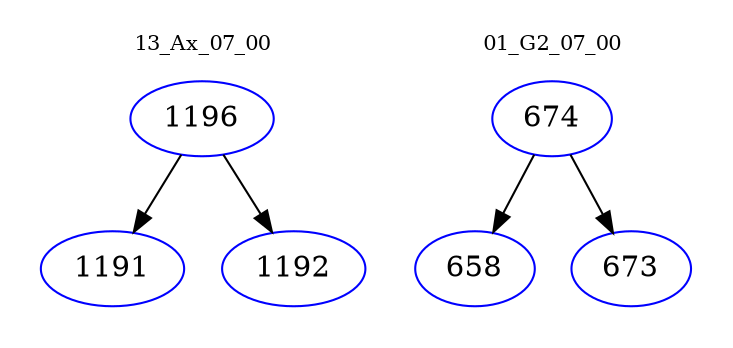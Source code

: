 digraph{
subgraph cluster_0 {
color = white
label = "13_Ax_07_00";
fontsize=10;
T0_1196 [label="1196", color="blue"]
T0_1196 -> T0_1191 [color="black"]
T0_1191 [label="1191", color="blue"]
T0_1196 -> T0_1192 [color="black"]
T0_1192 [label="1192", color="blue"]
}
subgraph cluster_1 {
color = white
label = "01_G2_07_00";
fontsize=10;
T1_674 [label="674", color="blue"]
T1_674 -> T1_658 [color="black"]
T1_658 [label="658", color="blue"]
T1_674 -> T1_673 [color="black"]
T1_673 [label="673", color="blue"]
}
}
